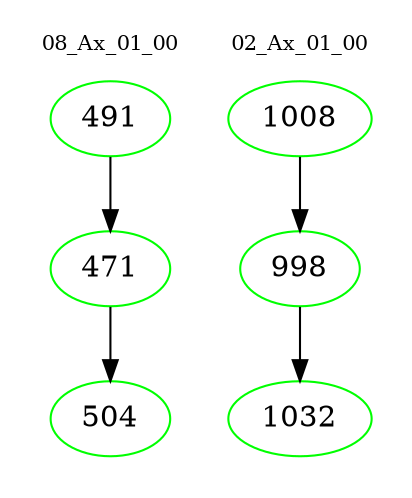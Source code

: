 digraph{
subgraph cluster_0 {
color = white
label = "08_Ax_01_00";
fontsize=10;
T0_491 [label="491", color="green"]
T0_491 -> T0_471 [color="black"]
T0_471 [label="471", color="green"]
T0_471 -> T0_504 [color="black"]
T0_504 [label="504", color="green"]
}
subgraph cluster_1 {
color = white
label = "02_Ax_01_00";
fontsize=10;
T1_1008 [label="1008", color="green"]
T1_1008 -> T1_998 [color="black"]
T1_998 [label="998", color="green"]
T1_998 -> T1_1032 [color="black"]
T1_1032 [label="1032", color="green"]
}
}
